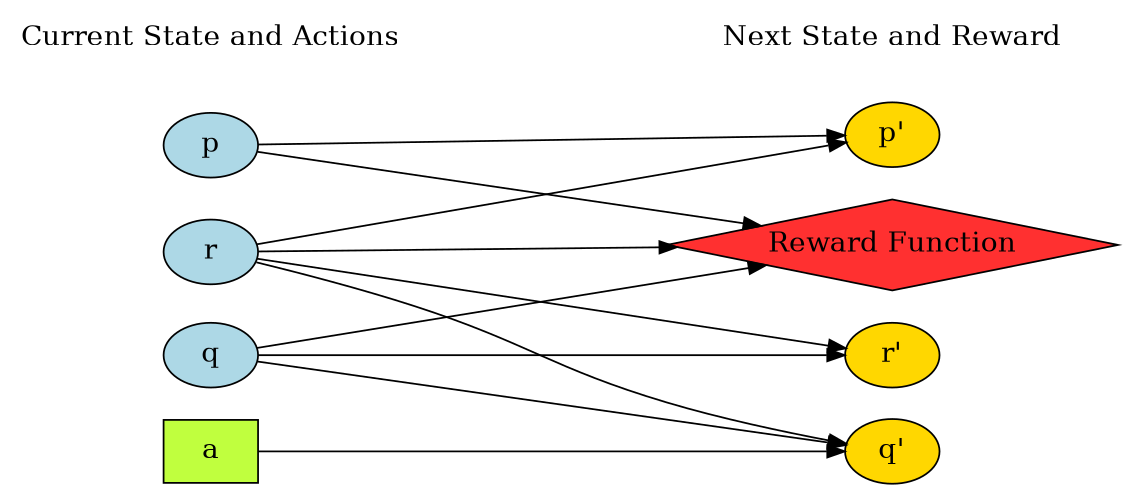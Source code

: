 digraph G {
	graph [bb="0,0,579,269.38",
		fontname=Helvetica,
		fontsize=16,
		rankdir=LR,
		ranksep=2.00,
		ratio=auto,
		size="7.5,10"
	];
	node [fontsize=16,
		label="\N"
	];
	{
		graph [rank=same];
		p		 [color=black,
			fillcolor=lightblue,
			height=0.51069,
			pos="90.5,193.38",
			shape=ellipse,
			style=filled,
			width=0.75];
		a		 [color=black,
			fillcolor=olivedrab1,
			height=0.5,
			pos="90.5,18.385",
			shape=box,
			style=filled,
			width=0.75];
		q		 [color=black,
			fillcolor=lightblue,
			height=0.51069,
			pos="90.5,73.385",
			shape=ellipse,
			style=filled,
			width=0.75];
		r		 [color=black,
			fillcolor=lightblue,
			height=0.51069,
			pos="90.5,131.38",
			shape=ellipse,
			style=filled,
			width=0.75];
		"Current State and Actions"		 [color=black,
			fillcolor=white,
			height=0.5,
			pos="90.5,251.38",
			shape=plaintext,
			style=bold,
			width=2.5139];
	}
	{
		graph [rank=same];
		"r'"		 [color=black,
			fillcolor=gold1,
			height=0.51069,
			pos="452,73.385",
			shape=ellipse,
			style=filled,
			width=0.75];
		"Next State and Reward"		 [color=black,
			fillcolor=white,
			height=0.5,
			pos="452,251.38",
			shape=plaintext,
			style=bold,
			width=2.25];
		"q'"		 [color=black,
			fillcolor=gold1,
			height=0.51069,
			pos="452,18.385",
			shape=ellipse,
			style=filled,
			width=0.75];
		"Reward Function"		 [color=black,
			fillcolor=firebrick1,
			height=0.72222,
			pos="452,135.38",
			shape=diamond,
			style=filled,
			width=3.5278];
		"p'"		 [color=black,
			fillcolor=gold1,
			height=0.51069,
			pos="452,197.38",
			shape=ellipse,
			style=filled,
			width=0.75];
	}
	p -> "Reward Function"	 [pos="e,380.3,146.79 117.07,189.26 169.06,180.87 289.06,161.51 370.12,148.43"];
	p -> "p'"	 [color=black,
		pos="e,424.95,197.09 117.64,193.68 180.94,194.38 342.52,196.18 414.94,196.98",
		style=solid];
	a -> "q'"	 [color=black,
		pos="e,424.95,18.385 117.64,18.385 180.94,18.385 342.52,18.385 414.94,18.385",
		style=solid];
	q -> "r'"	 [color=black,
		pos="e,424.95,73.385 117.64,73.385 180.94,73.385 342.52,73.385 414.94,73.385",
		style=solid];
	q -> "q'"	 [color=black,
		pos="e,425.32,22.313 117.07,69.473 180.06,59.836 342.86,34.93 415.31,23.845",
		style=solid];
	q -> "Reward Function"	 [pos="e,382.3,123.54 116.78,77.744 169.04,86.758 290.89,107.77 372.11,121.78"];
	r -> "r'"	 [color=black,
		pos="e,425.32,77.527 117.07,127.26 180.06,117.1 342.86,90.832 415.31,79.143",
		style=solid];
	r -> "q'"	 [color=black,
		pos="e,425.63,22.937 115.11,123.39 133.19,117.22 158.72,108.42 181,100.38 245.3,77.197 259.48,65.846 325,46.385 355.21,37.412 390.25,\
29.848 415.7,24.853",
		style=solid];
	r -> "Reward Function"	 [pos="e,331.41,134.05 117.64,131.68 160.08,132.15 246.7,133.11 321.01,133.94"];
	r -> "p'"	 [color=black,
		pos="e,425.75,192.75 116.78,136.03 179.69,147.58 343.42,177.64 415.76,190.92",
		style=solid];
	"Current State and Actions" -> "Next State and Reward"	 [color=black,
		pos="e,370.92,251.38 181.29,251.38 236.11,251.38 305.97,251.38 360.86,251.38",
		style=invis];
}
